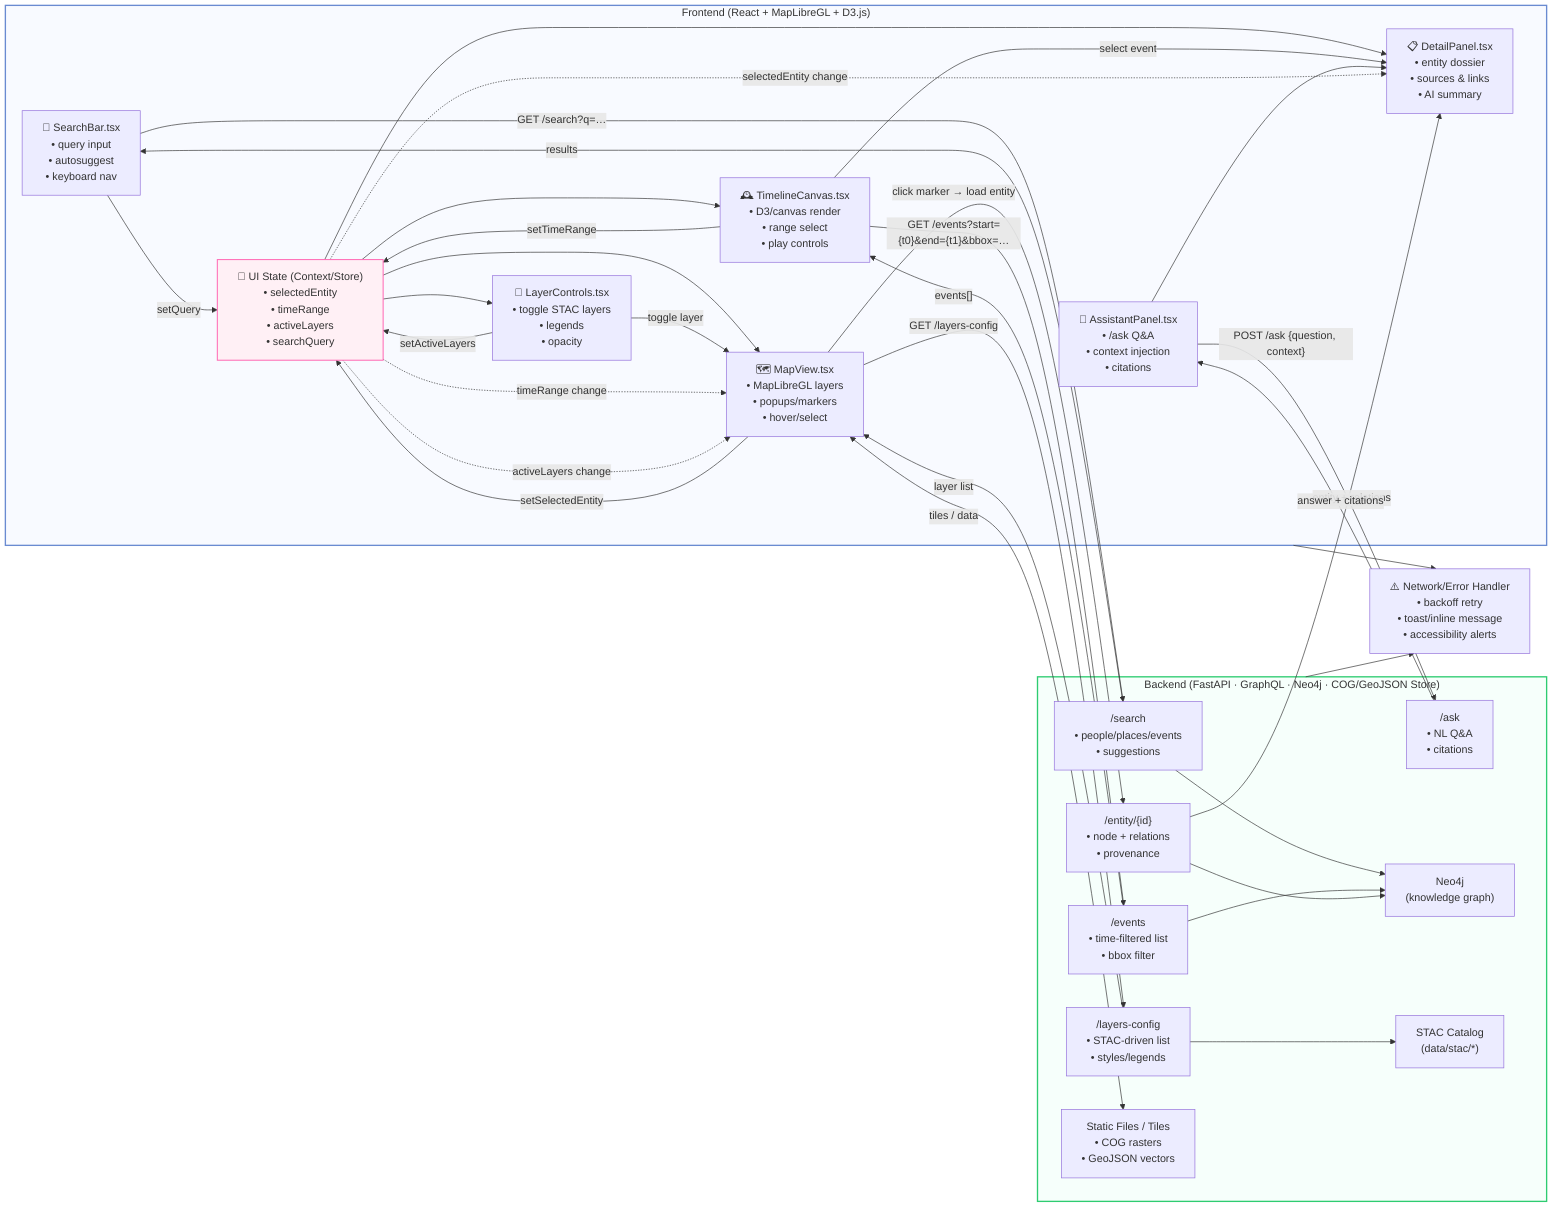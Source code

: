 %%-------------------------------------------------------------
%% Kansas Frontier Matrix — UI Component Flow (React ↔ FastAPI)
%% File: docs/design/diagrams/ui_component_flow.mmd
%% Author: Kansas Frontier Matrix · Systems & UI Architecture Team
%% License: CC-BY-4.0
%% Last Updated: {{ ISO8601_DATE }}
%%-------------------------------------------------------------

flowchart LR
  %% ===== FRONTEND (React SPA) =====
  subgraph FE["Frontend (React + MapLibreGL + D3.js)"]
    SB["🔎 SearchBar.tsx\n• query input\n• autosuggest\n• keyboard nav"]
    TL["🕰️ TimelineCanvas.tsx\n• D3/canvas render\n• range select\n• play controls"]
    MV["🗺️ MapView.tsx\n• MapLibreGL layers\n• popups/markers\n• hover/select"]
    DP["📋 DetailPanel.tsx\n• entity dossier\n• sources & links\n• AI summary"]
    LC["🧭 LayerControls.tsx\n• toggle STAC layers\n• legends\n• opacity"]
    AP["🤖 AssistantPanel.tsx\n• /ask Q&A\n• context injection\n• citations"]

    ST["🧠 UI State (Context/Store)\n• selectedEntity\n• timeRange\n• activeLayers\n• searchQuery"]
    SB -->|setQuery| ST
    TL -->|setTimeRange| ST
    LC -->|setActiveLayers| ST
    MV -->|setSelectedEntity| ST
    ST --> MV
    ST --> TL
    ST --> DP
    ST --> LC
  end

  %% ===== BACKEND (FastAPI + Graph DB + Files) =====
  subgraph BE["Backend (FastAPI · GraphQL · Neo4j · COG/GeoJSON Store)"]
    API_SEARCH["/search\n• people/places/events\n• suggestions"]
    API_EVENTS["/events\n• time-filtered list\n• bbox filter"]
    API_ENTITY["/entity/{id}\n• node + relations\n• provenance"]
    API_LAYERS["/layers-config\n• STAC-driven list\n• styles/legends"]
    API_ASK["/ask\n• NL Q&A\n• citations"]

    NEO["Neo4j\n(knowledge graph)"]
    STAC["STAC Catalog\n(data/stac/*)"]
    FILES["Static Files / Tiles\n• COG rasters\n• GeoJSON vectors"]
    API_SEARCH --> NEO
    API_EVENTS --> NEO
    API_ENTITY --> NEO
    API_LAYERS --> STAC
    MV <-->|tiles / data| FILES
  end

  %% ===== DATA FLOWS =====
  SB -- "GET /search?q=…" --> API_SEARCH
  API_SEARCH -- "results" --> SB

  TL -- "GET /events?start={t0}&end={t1}&bbox=…" --> API_EVENTS
  API_EVENTS -- "events[]" --> TL
  TL -- "select event" --> DP

  MV -- "GET /layers-config" --> API_LAYERS
  API_LAYERS -- "layer list" --> MV
  LC -- "toggle layer" --> MV
  MV -- "click marker → load entity" --> API_ENTITY
  API_ENTITY -- "entity + relations" --> DP

  AP -- "POST /ask {question, context}" --> API_ASK
  API_ASK -- "answer + citations" --> AP
  AP --> DP

  %% ===== STATE SYNC =====
  ST -. "selectedEntity change" .-> DP
  ST -. "timeRange change" .-> MV
  ST -. "activeLayers change" .-> MV

  %% ===== ERROR & RETRY PATHS =====
  classDef warn fill:#FFF6E5,stroke:#FF851B,stroke-width:1px,color:#5A3E00
  ERR1["⚠️ Network/Error Handler\n• backoff retry\n• toast/inline message\n• accessibility alerts"]
  FE --> ERR1
  BE --> ERR1

  %% ===== STYLES =====
  style FE fill:#F8FAFF,stroke:#6A8BD1,stroke-width:2px
  style BE fill:#F6FFFB,stroke:#2ECC71,stroke-width:2px
  style ST fill:#FFF0F5,stroke:#FF69B4,stroke-width:1.5px

%% END OF MERMAID